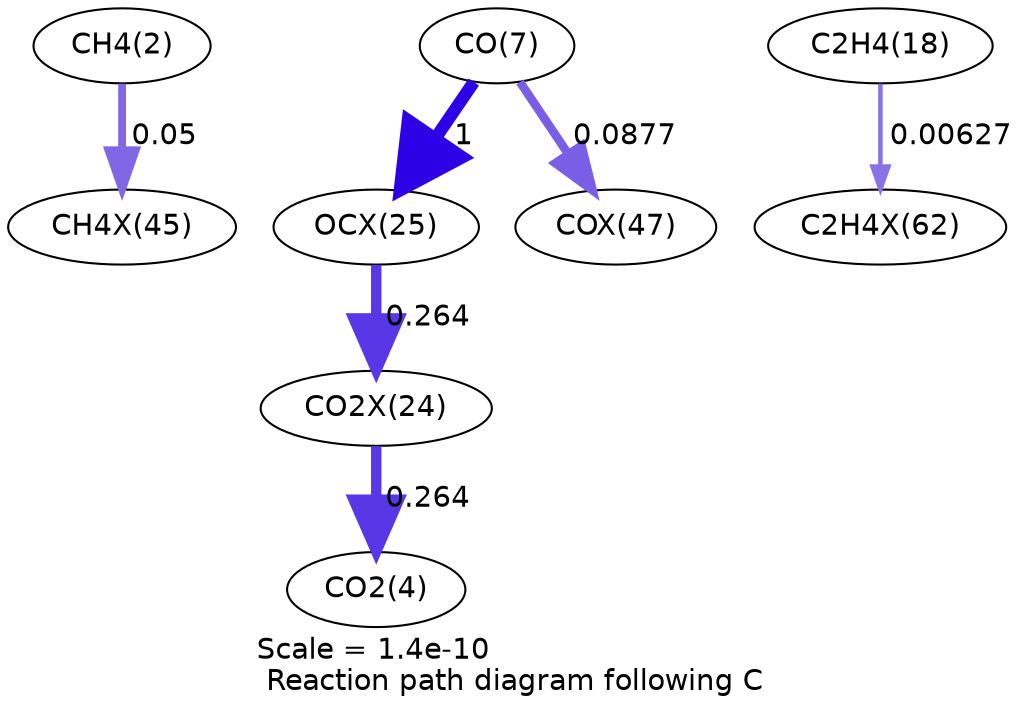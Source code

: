 digraph reaction_paths {
center=1;
s4 -> s65[fontname="Helvetica", penwidth=3.74, arrowsize=1.87, color="0.7, 0.55, 0.9"
, label=" 0.05"];
s9 -> s61[fontname="Helvetica", penwidth=6, arrowsize=3, color="0.7, 1.5, 0.9"
, label=" 1"];
s9 -> s67[fontname="Helvetica", penwidth=4.16, arrowsize=2.08, color="0.7, 0.588, 0.9"
, label=" 0.0877"];
s61 -> s60[fontname="Helvetica", penwidth=4.99, arrowsize=2.5, color="0.7, 0.764, 0.9"
, label=" 0.264"];
s60 -> s6[fontname="Helvetica", penwidth=4.99, arrowsize=2.5, color="0.7, 0.764, 0.9"
, label=" 0.264"];
s20 -> s74[fontname="Helvetica", penwidth=2.17, arrowsize=1.09, color="0.7, 0.506, 0.9"
, label=" 0.00627"];
s4 [ fontname="Helvetica", label="CH4(2)"];
s6 [ fontname="Helvetica", label="CO2(4)"];
s9 [ fontname="Helvetica", label="CO(7)"];
s20 [ fontname="Helvetica", label="C2H4(18)"];
s60 [ fontname="Helvetica", label="CO2X(24)"];
s61 [ fontname="Helvetica", label="OCX(25)"];
s65 [ fontname="Helvetica", label="CH4X(45)"];
s67 [ fontname="Helvetica", label="COX(47)"];
s74 [ fontname="Helvetica", label="C2H4X(62)"];
 label = "Scale = 1.4e-10\l Reaction path diagram following C";
 fontname = "Helvetica";
}
